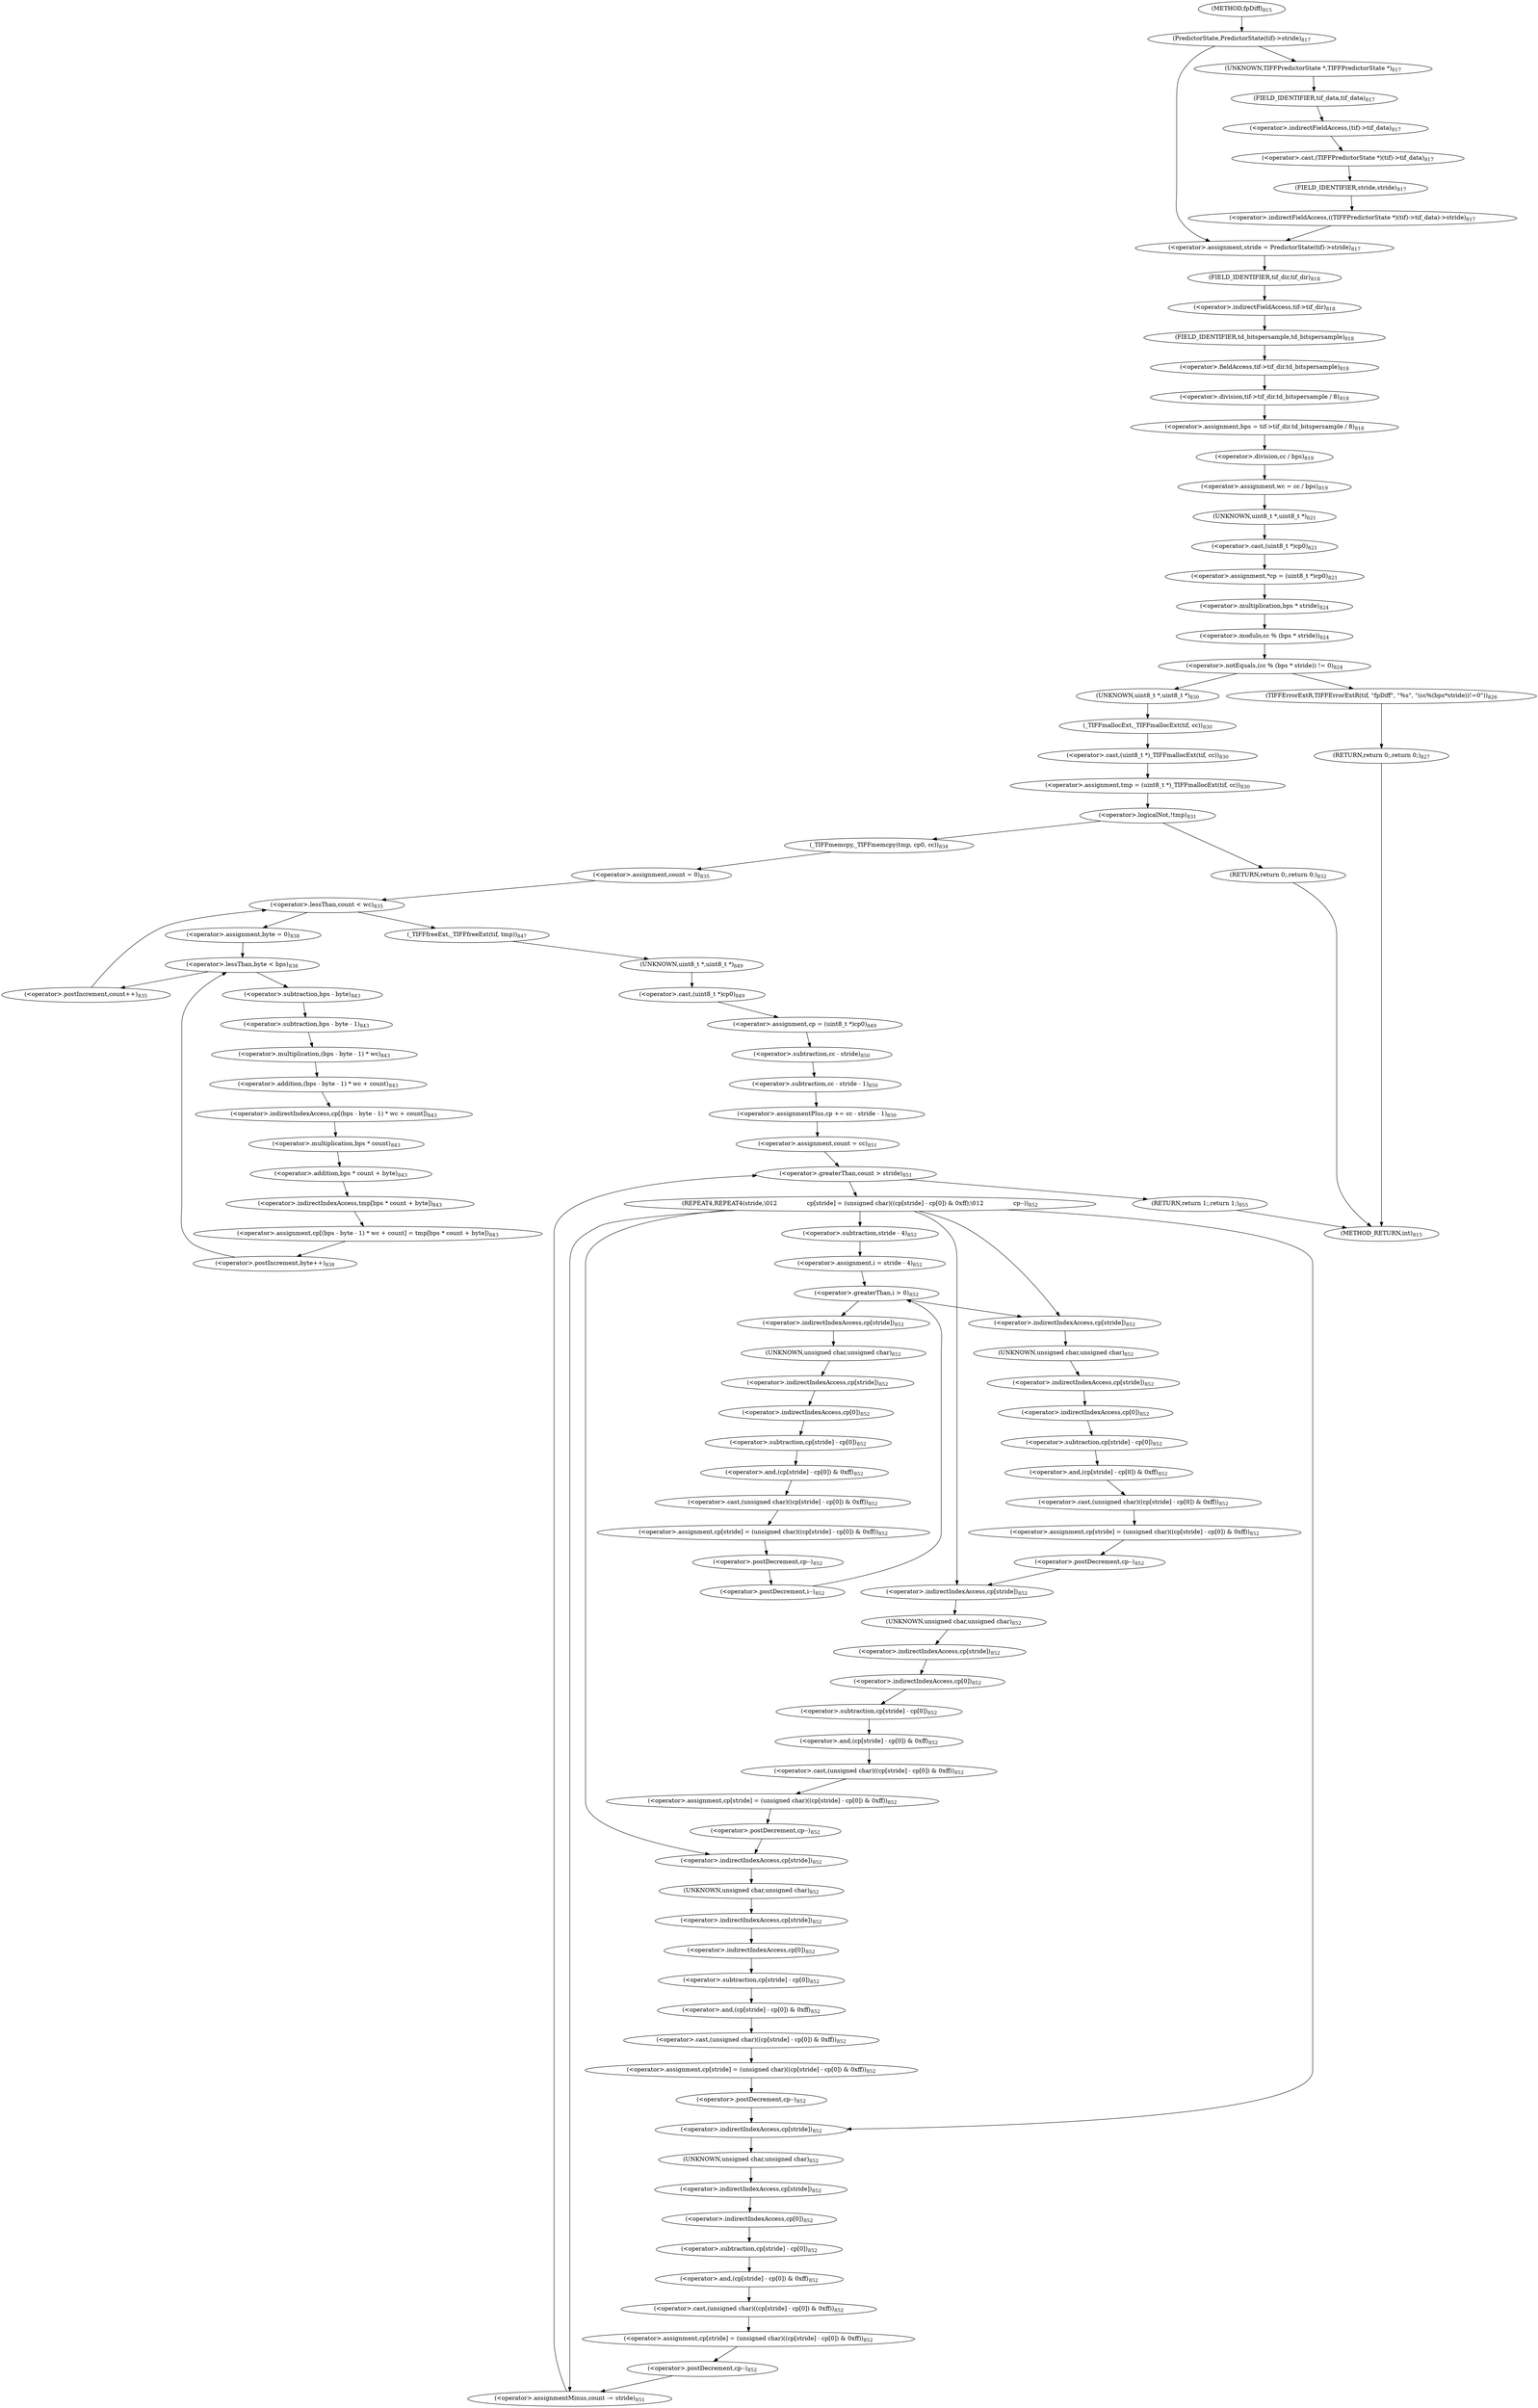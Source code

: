 digraph "fpDiff" {  
"38788" [label = <(&lt;operator&gt;.assignment,stride = PredictorState(tif)-&gt;stride)<SUB>817</SUB>> ]
"38801" [label = <(&lt;operator&gt;.assignment,bps = tif-&gt;tif_dir.td_bitspersample / 8)<SUB>818</SUB>> ]
"38811" [label = <(&lt;operator&gt;.assignment,wc = cc / bps)<SUB>819</SUB>> ]
"38818" [label = <(&lt;operator&gt;.assignment,*cp = (uint8_t *)cp0)<SUB>821</SUB>> ]
"38840" [label = <(&lt;operator&gt;.assignment,tmp = (uint8_t *)_TIFFmallocExt(tif, cc))<SUB>830</SUB>> ]
"38853" [label = <(_TIFFmemcpy,_TIFFmemcpy(tmp, cp0, cc))<SUB>834</SUB>> ]
"38899" [label = <(_TIFFfreeExt,_TIFFfreeExt(tif, tmp))<SUB>847</SUB>> ]
"38902" [label = <(&lt;operator&gt;.assignment,cp = (uint8_t *)cp0)<SUB>849</SUB>> ]
"38907" [label = <(&lt;operator&gt;.assignmentPlus,cp += cc - stride - 1)<SUB>850</SUB>> ]
"39042" [label = <(RETURN,return 1;,return 1;)<SUB>855</SUB>> ]
"38790" [label = <(PredictorState,PredictorState(tif)-&gt;stride)<SUB>817</SUB>> ]
"38803" [label = <(&lt;operator&gt;.division,tif-&gt;tif_dir.td_bitspersample / 8)<SUB>818</SUB>> ]
"38813" [label = <(&lt;operator&gt;.division,cc / bps)<SUB>819</SUB>> ]
"38820" [label = <(&lt;operator&gt;.cast,(uint8_t *)cp0)<SUB>821</SUB>> ]
"38825" [label = <(&lt;operator&gt;.notEquals,(cc % (bps * stride)) != 0)<SUB>824</SUB>> ]
"38842" [label = <(&lt;operator&gt;.cast,(uint8_t *)_TIFFmallocExt(tif, cc))<SUB>830</SUB>> ]
"38848" [label = <(&lt;operator&gt;.logicalNot,!tmp)<SUB>831</SUB>> ]
"38862" [label = <(&lt;operator&gt;.lessThan,count &lt; wc)<SUB>835</SUB>> ]
"38865" [label = <(&lt;operator&gt;.postIncrement,count++)<SUB>835</SUB>> ]
"38904" [label = <(&lt;operator&gt;.cast,(uint8_t *)cp0)<SUB>849</SUB>> ]
"38909" [label = <(&lt;operator&gt;.subtraction,cc - stride - 1)<SUB>850</SUB>> ]
"38919" [label = <(&lt;operator&gt;.greaterThan,count &gt; stride)<SUB>851</SUB>> ]
"38922" [label = <(&lt;operator&gt;.assignmentMinus,count -= stride)<SUB>851</SUB>> ]
"38925" [label = <(REPEAT4,REPEAT4(stride,\012                cp[stride] = (unsigned char)((cp[stride] - cp[0]) &amp; 0xff);\012                cp--))<SUB>852</SUB>> ]
"38804" [label = <(&lt;operator&gt;.fieldAccess,tif-&gt;tif_dir.td_bitspersample)<SUB>818</SUB>> ]
"38821" [label = <(UNKNOWN,uint8_t *,uint8_t *)<SUB>821</SUB>> ]
"38826" [label = <(&lt;operator&gt;.modulo,cc % (bps * stride))<SUB>824</SUB>> ]
"38833" [label = <(TIFFErrorExtR,TIFFErrorExtR(tif, &quot;fpDiff&quot;, &quot;%s&quot;, &quot;(cc%(bps*stride))!=0&quot;))<SUB>826</SUB>> ]
"38838" [label = <(RETURN,return 0;,return 0;)<SUB>827</SUB>> ]
"38843" [label = <(UNKNOWN,uint8_t *,uint8_t *)<SUB>830</SUB>> ]
"38844" [label = <(_TIFFmallocExt,_TIFFmallocExt(tif, cc))<SUB>830</SUB>> ]
"38851" [label = <(RETURN,return 0;,return 0;)<SUB>832</SUB>> ]
"38859" [label = <(&lt;operator&gt;.assignment,count = 0)<SUB>835</SUB>> ]
"38905" [label = <(UNKNOWN,uint8_t *,uint8_t *)<SUB>849</SUB>> ]
"38910" [label = <(&lt;operator&gt;.subtraction,cc - stride)<SUB>850</SUB>> ]
"38916" [label = <(&lt;operator&gt;.assignment,count = cc)<SUB>851</SUB>> ]
"38793" [label = <(&lt;operator&gt;.indirectFieldAccess,((TIFFPredictorState *)(tif)-&gt;tif_data)-&gt;stride)<SUB>817</SUB>> ]
"38805" [label = <(&lt;operator&gt;.indirectFieldAccess,tif-&gt;tif_dir)<SUB>818</SUB>> ]
"38808" [label = <(FIELD_IDENTIFIER,td_bitspersample,td_bitspersample)<SUB>818</SUB>> ]
"38828" [label = <(&lt;operator&gt;.multiplication,bps * stride)<SUB>824</SUB>> ]
"38874" [label = <(&lt;operator&gt;.lessThan,byte &lt; bps)<SUB>838</SUB>> ]
"38877" [label = <(&lt;operator&gt;.postIncrement,byte++)<SUB>838</SUB>> ]
"38794" [label = <(&lt;operator&gt;.cast,(TIFFPredictorState *)(tif)-&gt;tif_data)<SUB>817</SUB>> ]
"38799" [label = <(FIELD_IDENTIFIER,stride,stride)<SUB>817</SUB>> ]
"38807" [label = <(FIELD_IDENTIFIER,tif_dir,tif_dir)<SUB>818</SUB>> ]
"38871" [label = <(&lt;operator&gt;.assignment,byte = 0)<SUB>838</SUB>> ]
"38880" [label = <(&lt;operator&gt;.assignment,cp[(bps - byte - 1) * wc + count] = tmp[bps * count + byte])<SUB>843</SUB>> ]
"38795" [label = <(UNKNOWN,TIFFPredictorState *,TIFFPredictorState *)<SUB>817</SUB>> ]
"38796" [label = <(&lt;operator&gt;.indirectFieldAccess,(tif)-&gt;tif_data)<SUB>817</SUB>> ]
"38881" [label = <(&lt;operator&gt;.indirectIndexAccess,cp[(bps - byte - 1) * wc + count])<SUB>843</SUB>> ]
"38892" [label = <(&lt;operator&gt;.indirectIndexAccess,tmp[bps * count + byte])<SUB>843</SUB>> ]
"38966" [label = <(&lt;operator&gt;.assignment,cp[stride] = (unsigned char)((cp[stride] - cp[0]) &amp; 0xff))<SUB>852</SUB>> ]
"38981" [label = <(&lt;operator&gt;.postDecrement,cp--)<SUB>852</SUB>> ]
"38985" [label = <(&lt;operator&gt;.assignment,cp[stride] = (unsigned char)((cp[stride] - cp[0]) &amp; 0xff))<SUB>852</SUB>> ]
"39000" [label = <(&lt;operator&gt;.postDecrement,cp--)<SUB>852</SUB>> ]
"39004" [label = <(&lt;operator&gt;.assignment,cp[stride] = (unsigned char)((cp[stride] - cp[0]) &amp; 0xff))<SUB>852</SUB>> ]
"39019" [label = <(&lt;operator&gt;.postDecrement,cp--)<SUB>852</SUB>> ]
"39023" [label = <(&lt;operator&gt;.assignment,cp[stride] = (unsigned char)((cp[stride] - cp[0]) &amp; 0xff))<SUB>852</SUB>> ]
"39038" [label = <(&lt;operator&gt;.postDecrement,cp--)<SUB>852</SUB>> ]
"38798" [label = <(FIELD_IDENTIFIER,tif_data,tif_data)<SUB>817</SUB>> ]
"38883" [label = <(&lt;operator&gt;.addition,(bps - byte - 1) * wc + count)<SUB>843</SUB>> ]
"38894" [label = <(&lt;operator&gt;.addition,bps * count + byte)<SUB>843</SUB>> ]
"38967" [label = <(&lt;operator&gt;.indirectIndexAccess,cp[stride])<SUB>852</SUB>> ]
"38970" [label = <(&lt;operator&gt;.cast,(unsigned char)((cp[stride] - cp[0]) &amp; 0xff))<SUB>852</SUB>> ]
"38986" [label = <(&lt;operator&gt;.indirectIndexAccess,cp[stride])<SUB>852</SUB>> ]
"38989" [label = <(&lt;operator&gt;.cast,(unsigned char)((cp[stride] - cp[0]) &amp; 0xff))<SUB>852</SUB>> ]
"39005" [label = <(&lt;operator&gt;.indirectIndexAccess,cp[stride])<SUB>852</SUB>> ]
"39008" [label = <(&lt;operator&gt;.cast,(unsigned char)((cp[stride] - cp[0]) &amp; 0xff))<SUB>852</SUB>> ]
"39024" [label = <(&lt;operator&gt;.indirectIndexAccess,cp[stride])<SUB>852</SUB>> ]
"39027" [label = <(&lt;operator&gt;.cast,(unsigned char)((cp[stride] - cp[0]) &amp; 0xff))<SUB>852</SUB>> ]
"38884" [label = <(&lt;operator&gt;.multiplication,(bps - byte - 1) * wc)<SUB>843</SUB>> ]
"38895" [label = <(&lt;operator&gt;.multiplication,bps * count)<SUB>843</SUB>> ]
"38941" [label = <(&lt;operator&gt;.greaterThan,i &gt; 0)<SUB>852</SUB>> ]
"38944" [label = <(&lt;operator&gt;.postDecrement,i--)<SUB>852</SUB>> ]
"38971" [label = <(UNKNOWN,unsigned char,unsigned char)<SUB>852</SUB>> ]
"38972" [label = <(&lt;operator&gt;.and,(cp[stride] - cp[0]) &amp; 0xff)<SUB>852</SUB>> ]
"38990" [label = <(UNKNOWN,unsigned char,unsigned char)<SUB>852</SUB>> ]
"38991" [label = <(&lt;operator&gt;.and,(cp[stride] - cp[0]) &amp; 0xff)<SUB>852</SUB>> ]
"39009" [label = <(UNKNOWN,unsigned char,unsigned char)<SUB>852</SUB>> ]
"39010" [label = <(&lt;operator&gt;.and,(cp[stride] - cp[0]) &amp; 0xff)<SUB>852</SUB>> ]
"39028" [label = <(UNKNOWN,unsigned char,unsigned char)<SUB>852</SUB>> ]
"39029" [label = <(&lt;operator&gt;.and,(cp[stride] - cp[0]) &amp; 0xff)<SUB>852</SUB>> ]
"38885" [label = <(&lt;operator&gt;.subtraction,bps - byte - 1)<SUB>843</SUB>> ]
"38936" [label = <(&lt;operator&gt;.assignment,i = stride - 4)<SUB>852</SUB>> ]
"38947" [label = <(&lt;operator&gt;.assignment,cp[stride] = (unsigned char)((cp[stride] - cp[0]) &amp; 0xff))<SUB>852</SUB>> ]
"38962" [label = <(&lt;operator&gt;.postDecrement,cp--)<SUB>852</SUB>> ]
"38973" [label = <(&lt;operator&gt;.subtraction,cp[stride] - cp[0])<SUB>852</SUB>> ]
"38992" [label = <(&lt;operator&gt;.subtraction,cp[stride] - cp[0])<SUB>852</SUB>> ]
"39011" [label = <(&lt;operator&gt;.subtraction,cp[stride] - cp[0])<SUB>852</SUB>> ]
"39030" [label = <(&lt;operator&gt;.subtraction,cp[stride] - cp[0])<SUB>852</SUB>> ]
"38886" [label = <(&lt;operator&gt;.subtraction,bps - byte)<SUB>843</SUB>> ]
"38938" [label = <(&lt;operator&gt;.subtraction,stride - 4)<SUB>852</SUB>> ]
"38948" [label = <(&lt;operator&gt;.indirectIndexAccess,cp[stride])<SUB>852</SUB>> ]
"38951" [label = <(&lt;operator&gt;.cast,(unsigned char)((cp[stride] - cp[0]) &amp; 0xff))<SUB>852</SUB>> ]
"38974" [label = <(&lt;operator&gt;.indirectIndexAccess,cp[stride])<SUB>852</SUB>> ]
"38977" [label = <(&lt;operator&gt;.indirectIndexAccess,cp[0])<SUB>852</SUB>> ]
"38993" [label = <(&lt;operator&gt;.indirectIndexAccess,cp[stride])<SUB>852</SUB>> ]
"38996" [label = <(&lt;operator&gt;.indirectIndexAccess,cp[0])<SUB>852</SUB>> ]
"39012" [label = <(&lt;operator&gt;.indirectIndexAccess,cp[stride])<SUB>852</SUB>> ]
"39015" [label = <(&lt;operator&gt;.indirectIndexAccess,cp[0])<SUB>852</SUB>> ]
"39031" [label = <(&lt;operator&gt;.indirectIndexAccess,cp[stride])<SUB>852</SUB>> ]
"39034" [label = <(&lt;operator&gt;.indirectIndexAccess,cp[0])<SUB>852</SUB>> ]
"38952" [label = <(UNKNOWN,unsigned char,unsigned char)<SUB>852</SUB>> ]
"38953" [label = <(&lt;operator&gt;.and,(cp[stride] - cp[0]) &amp; 0xff)<SUB>852</SUB>> ]
"38954" [label = <(&lt;operator&gt;.subtraction,cp[stride] - cp[0])<SUB>852</SUB>> ]
"38955" [label = <(&lt;operator&gt;.indirectIndexAccess,cp[stride])<SUB>852</SUB>> ]
"38958" [label = <(&lt;operator&gt;.indirectIndexAccess,cp[0])<SUB>852</SUB>> ]
"38782" [label = <(METHOD,fpDiff)<SUB>815</SUB>> ]
"39044" [label = <(METHOD_RETURN,int)<SUB>815</SUB>> ]
  "38788" -> "38807" 
  "38801" -> "38813" 
  "38811" -> "38821" 
  "38818" -> "38828" 
  "38840" -> "38848" 
  "38853" -> "38859" 
  "38899" -> "38905" 
  "38902" -> "38910" 
  "38907" -> "38916" 
  "39042" -> "39044" 
  "38790" -> "38795" 
  "38790" -> "38788" 
  "38803" -> "38801" 
  "38813" -> "38811" 
  "38820" -> "38818" 
  "38825" -> "38833" 
  "38825" -> "38843" 
  "38842" -> "38840" 
  "38848" -> "38851" 
  "38848" -> "38853" 
  "38862" -> "38871" 
  "38862" -> "38899" 
  "38865" -> "38862" 
  "38904" -> "38902" 
  "38909" -> "38907" 
  "38919" -> "38925" 
  "38919" -> "39042" 
  "38922" -> "38919" 
  "38925" -> "38938" 
  "38925" -> "38967" 
  "38925" -> "38986" 
  "38925" -> "39005" 
  "38925" -> "39024" 
  "38925" -> "38922" 
  "38804" -> "38803" 
  "38821" -> "38820" 
  "38826" -> "38825" 
  "38833" -> "38838" 
  "38838" -> "39044" 
  "38843" -> "38844" 
  "38844" -> "38842" 
  "38851" -> "39044" 
  "38859" -> "38862" 
  "38905" -> "38904" 
  "38910" -> "38909" 
  "38916" -> "38919" 
  "38793" -> "38788" 
  "38805" -> "38808" 
  "38808" -> "38804" 
  "38828" -> "38826" 
  "38874" -> "38886" 
  "38874" -> "38865" 
  "38877" -> "38874" 
  "38794" -> "38799" 
  "38799" -> "38793" 
  "38807" -> "38805" 
  "38871" -> "38874" 
  "38880" -> "38877" 
  "38795" -> "38798" 
  "38796" -> "38794" 
  "38881" -> "38895" 
  "38892" -> "38880" 
  "38966" -> "38981" 
  "38981" -> "38986" 
  "38985" -> "39000" 
  "39000" -> "39005" 
  "39004" -> "39019" 
  "39019" -> "39024" 
  "39023" -> "39038" 
  "39038" -> "38922" 
  "38798" -> "38796" 
  "38883" -> "38881" 
  "38894" -> "38892" 
  "38967" -> "38971" 
  "38970" -> "38966" 
  "38986" -> "38990" 
  "38989" -> "38985" 
  "39005" -> "39009" 
  "39008" -> "39004" 
  "39024" -> "39028" 
  "39027" -> "39023" 
  "38884" -> "38883" 
  "38895" -> "38894" 
  "38941" -> "38948" 
  "38941" -> "38967" 
  "38944" -> "38941" 
  "38971" -> "38974" 
  "38972" -> "38970" 
  "38990" -> "38993" 
  "38991" -> "38989" 
  "39009" -> "39012" 
  "39010" -> "39008" 
  "39028" -> "39031" 
  "39029" -> "39027" 
  "38885" -> "38884" 
  "38936" -> "38941" 
  "38947" -> "38962" 
  "38962" -> "38944" 
  "38973" -> "38972" 
  "38992" -> "38991" 
  "39011" -> "39010" 
  "39030" -> "39029" 
  "38886" -> "38885" 
  "38938" -> "38936" 
  "38948" -> "38952" 
  "38951" -> "38947" 
  "38974" -> "38977" 
  "38977" -> "38973" 
  "38993" -> "38996" 
  "38996" -> "38992" 
  "39012" -> "39015" 
  "39015" -> "39011" 
  "39031" -> "39034" 
  "39034" -> "39030" 
  "38952" -> "38955" 
  "38953" -> "38951" 
  "38954" -> "38953" 
  "38955" -> "38958" 
  "38958" -> "38954" 
  "38782" -> "38790" 
}
